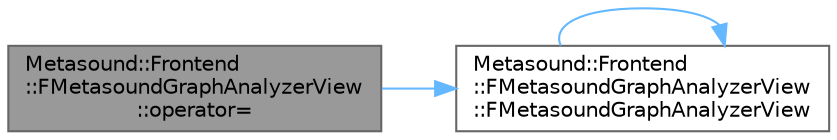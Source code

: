 digraph "Metasound::Frontend::FMetasoundGraphAnalyzerView::operator="
{
 // INTERACTIVE_SVG=YES
 // LATEX_PDF_SIZE
  bgcolor="transparent";
  edge [fontname=Helvetica,fontsize=10,labelfontname=Helvetica,labelfontsize=10];
  node [fontname=Helvetica,fontsize=10,shape=box,height=0.2,width=0.4];
  rankdir="LR";
  Node1 [id="Node000001",label="Metasound::Frontend\l::FMetasoundGraphAnalyzerView\l::operator=",height=0.2,width=0.4,color="gray40", fillcolor="grey60", style="filled", fontcolor="black",tooltip=" "];
  Node1 -> Node2 [id="edge1_Node000001_Node000002",color="steelblue1",style="solid",tooltip=" "];
  Node2 [id="Node000002",label="Metasound::Frontend\l::FMetasoundGraphAnalyzerView\l::FMetasoundGraphAnalyzerView",height=0.2,width=0.4,color="grey40", fillcolor="white", style="filled",URL="$d1/de8/classMetasound_1_1Frontend_1_1FMetasoundGraphAnalyzerView.html#a5ce6f6b1c7458c99134c40757d93a9bd",tooltip=" "];
  Node2 -> Node2 [id="edge2_Node000002_Node000002",color="steelblue1",style="solid",tooltip=" "];
}
